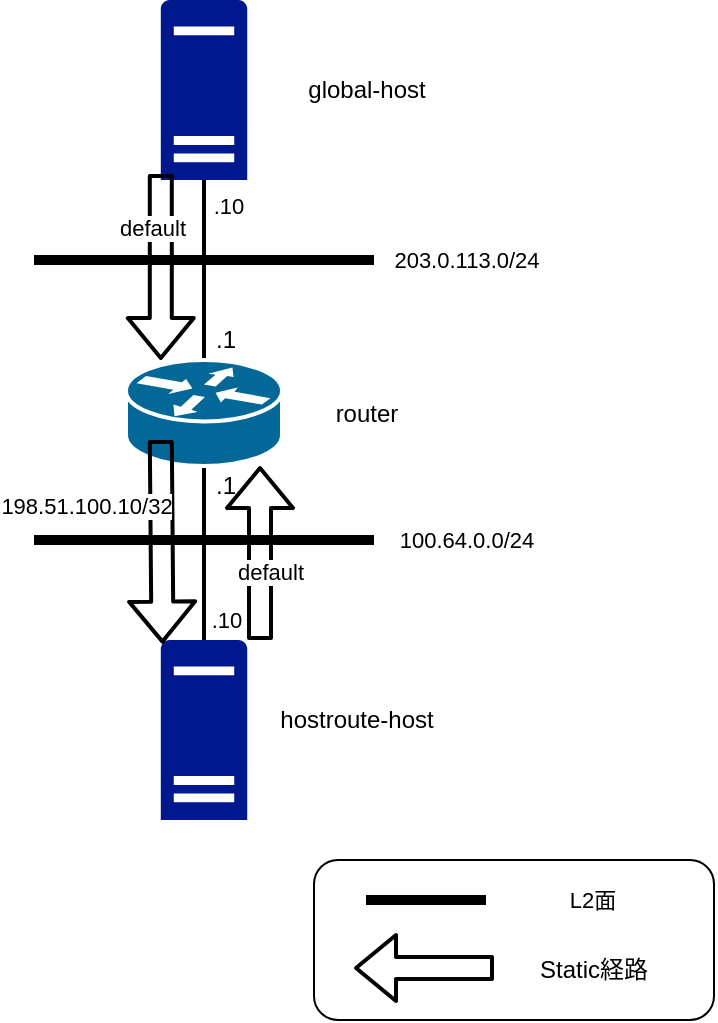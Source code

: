 <mxfile version="13.0.9">
    <diagram id="6hGFLwfOUW9BJ-s0fimq" name="Page-1">
        <mxGraphModel dx="2185" dy="1331" grid="1" gridSize="10" guides="1" tooltips="1" connect="1" arrows="1" fold="1" page="1" pageScale="1" pageWidth="413" pageHeight="583" math="0" shadow="0">
            <root>
                <mxCell id="0"/>
                <mxCell id="1" parent="0"/>
                <mxCell id="37" value="" style="rounded=1;whiteSpace=wrap;html=1;" vertex="1" parent="1">
                    <mxGeometry x="-240" y="480" width="200" height="80" as="geometry"/>
                </mxCell>
                <mxCell id="15" style="edgeStyle=none;rounded=0;orthogonalLoop=1;jettySize=auto;html=1;exitX=0.5;exitY=0;exitDx=0;exitDy=0;exitPerimeter=0;endArrow=none;endFill=0;strokeWidth=2;" parent="1" source="2" edge="1">
                    <mxGeometry relative="1" as="geometry">
                        <mxPoint x="-295" y="320" as="targetPoint"/>
                    </mxGeometry>
                </mxCell>
                <mxCell id="20" value=".10" style="edgeLabel;html=1;align=center;verticalAlign=middle;resizable=0;points=[];" parent="15" vertex="1" connectable="0">
                    <mxGeometry x="-0.48" y="1" relative="1" as="geometry">
                        <mxPoint x="12" y="3" as="offset"/>
                    </mxGeometry>
                </mxCell>
                <mxCell id="2" value="" style="aspect=fixed;pointerEvents=1;shadow=0;dashed=0;html=1;strokeColor=none;labelPosition=center;verticalLabelPosition=bottom;verticalAlign=top;align=center;fillColor=#00188D;shape=mxgraph.mscae.enterprise.server_generic" parent="1" vertex="1">
                    <mxGeometry x="-316.6" y="370" width="43.2" height="90" as="geometry"/>
                </mxCell>
                <mxCell id="13" style="edgeStyle=none;rounded=0;orthogonalLoop=1;jettySize=auto;html=1;exitX=0.5;exitY=0;exitDx=0;exitDy=0;exitPerimeter=0;endArrow=none;endFill=0;strokeWidth=2;" parent="1" source="3" edge="1">
                    <mxGeometry relative="1" as="geometry">
                        <mxPoint x="-295" y="180" as="targetPoint"/>
                    </mxGeometry>
                </mxCell>
                <mxCell id="14" style="edgeStyle=none;rounded=0;orthogonalLoop=1;jettySize=auto;html=1;exitX=0.5;exitY=1;exitDx=0;exitDy=0;exitPerimeter=0;endArrow=none;endFill=0;strokeWidth=2;" parent="1" source="3" edge="1">
                    <mxGeometry relative="1" as="geometry">
                        <mxPoint x="-295" y="320" as="targetPoint"/>
                    </mxGeometry>
                </mxCell>
                <mxCell id="3" value="" style="shape=mxgraph.cisco.routers.router;html=1;pointerEvents=1;dashed=0;fillColor=#036897;strokeColor=#ffffff;strokeWidth=2;verticalLabelPosition=bottom;verticalAlign=top;align=center;outlineConnect=0;" parent="1" vertex="1">
                    <mxGeometry x="-334" y="230" width="78" height="53" as="geometry"/>
                </mxCell>
                <mxCell id="12" style="edgeStyle=none;rounded=0;orthogonalLoop=1;jettySize=auto;html=1;exitX=0.5;exitY=1;exitDx=0;exitDy=0;exitPerimeter=0;strokeWidth=2;endArrow=none;endFill=0;" parent="1" source="4" edge="1">
                    <mxGeometry relative="1" as="geometry">
                        <mxPoint x="-295" y="180" as="targetPoint"/>
                    </mxGeometry>
                </mxCell>
                <mxCell id="4" value="" style="aspect=fixed;pointerEvents=1;shadow=0;dashed=0;html=1;strokeColor=none;labelPosition=center;verticalLabelPosition=bottom;verticalAlign=top;align=center;fillColor=#00188D;shape=mxgraph.mscae.enterprise.server_generic" parent="1" vertex="1">
                    <mxGeometry x="-316.6" y="50" width="43.2" height="90" as="geometry"/>
                </mxCell>
                <mxCell id="6" value="" style="endArrow=none;html=1;strokeWidth=5;" parent="1" edge="1">
                    <mxGeometry width="50" height="50" relative="1" as="geometry">
                        <mxPoint x="-380" y="180" as="sourcePoint"/>
                        <mxPoint x="-210" y="180" as="targetPoint"/>
                    </mxGeometry>
                </mxCell>
                <mxCell id="7" value="203.0.113.0/24" style="edgeLabel;html=1;align=center;verticalAlign=middle;resizable=0;points=[];" parent="6" vertex="1" connectable="0">
                    <mxGeometry x="0.882" y="-1" relative="1" as="geometry">
                        <mxPoint x="56" y="-1" as="offset"/>
                    </mxGeometry>
                </mxCell>
                <mxCell id="8" value="" style="endArrow=none;html=1;strokeWidth=5;" parent="1" edge="1">
                    <mxGeometry width="50" height="50" relative="1" as="geometry">
                        <mxPoint x="-380" y="320" as="sourcePoint"/>
                        <mxPoint x="-210" y="320" as="targetPoint"/>
                    </mxGeometry>
                </mxCell>
                <mxCell id="9" value="100.64.0.0/24" style="edgeLabel;html=1;align=center;verticalAlign=middle;resizable=0;points=[];" parent="8" vertex="1" connectable="0">
                    <mxGeometry x="0.882" y="-1" relative="1" as="geometry">
                        <mxPoint x="56" y="-1" as="offset"/>
                    </mxGeometry>
                </mxCell>
                <mxCell id="16" value=".1" style="text;html=1;strokeColor=none;fillColor=none;align=center;verticalAlign=middle;whiteSpace=wrap;rounded=0;" parent="1" vertex="1">
                    <mxGeometry x="-304" y="283" width="40" height="20" as="geometry"/>
                </mxCell>
                <mxCell id="17" value=".1" style="text;html=1;strokeColor=none;fillColor=none;align=center;verticalAlign=middle;whiteSpace=wrap;rounded=0;" parent="1" vertex="1">
                    <mxGeometry x="-304" y="210" width="40" height="20" as="geometry"/>
                </mxCell>
                <mxCell id="18" value="" style="shape=flexArrow;endArrow=classic;html=1;strokeWidth=2;entryX=0.02;entryY=0.02;entryDx=0;entryDy=0;entryPerimeter=0;" parent="1" target="2" edge="1">
                    <mxGeometry width="50" height="50" relative="1" as="geometry">
                        <mxPoint x="-316.6" y="270" as="sourcePoint"/>
                        <mxPoint x="-316.6" y="350" as="targetPoint"/>
                    </mxGeometry>
                </mxCell>
                <mxCell id="19" value="198.51.100.10/32" style="edgeLabel;html=1;align=center;verticalAlign=middle;resizable=0;points=[];" parent="18" vertex="1" connectable="0">
                    <mxGeometry x="0.787" y="-5" relative="1" as="geometry">
                        <mxPoint x="-33.17" y="-58.04" as="offset"/>
                    </mxGeometry>
                </mxCell>
                <mxCell id="21" value=".10" style="edgeLabel;html=1;align=center;verticalAlign=middle;resizable=0;points=[];" parent="1" vertex="1" connectable="0">
                    <mxGeometry x="-295" y="150" as="geometry">
                        <mxPoint x="12" y="3" as="offset"/>
                    </mxGeometry>
                </mxCell>
                <mxCell id="22" value="global-host" style="text;html=1;strokeColor=none;fillColor=none;align=center;verticalAlign=middle;whiteSpace=wrap;rounded=0;" parent="1" vertex="1">
                    <mxGeometry x="-273.4" y="85" width="119.4" height="20" as="geometry"/>
                </mxCell>
                <mxCell id="23" value="hostroute-host" style="text;html=1;strokeColor=none;fillColor=none;align=center;verticalAlign=middle;whiteSpace=wrap;rounded=0;labelPosition=center;verticalLabelPosition=middle;" parent="1" vertex="1">
                    <mxGeometry x="-273.4" y="400" width="109.4" height="20" as="geometry"/>
                </mxCell>
                <mxCell id="27" value="router" style="text;html=1;strokeColor=none;fillColor=none;align=center;verticalAlign=middle;whiteSpace=wrap;rounded=0;" parent="1" vertex="1">
                    <mxGeometry x="-273.4" y="246.5" width="119.4" height="20" as="geometry"/>
                </mxCell>
                <mxCell id="28" value="" style="shape=flexArrow;endArrow=classic;html=1;strokeWidth=2;" edge="1" parent="1">
                    <mxGeometry width="50" height="50" relative="1" as="geometry">
                        <mxPoint x="-267" y="370" as="sourcePoint"/>
                        <mxPoint x="-267" y="283" as="targetPoint"/>
                    </mxGeometry>
                </mxCell>
                <mxCell id="31" value="default" style="edgeLabel;html=1;align=center;verticalAlign=middle;resizable=0;points=[];" vertex="1" connectable="0" parent="28">
                    <mxGeometry x="-0.218" y="-5" relative="1" as="geometry">
                        <mxPoint as="offset"/>
                    </mxGeometry>
                </mxCell>
                <mxCell id="32" value="" style="shape=flexArrow;endArrow=classic;html=1;strokeWidth=2;" edge="1" parent="1">
                    <mxGeometry width="50" height="50" relative="1" as="geometry">
                        <mxPoint x="-316.6" y="137" as="sourcePoint"/>
                        <mxPoint x="-316.6" y="230" as="targetPoint"/>
                    </mxGeometry>
                </mxCell>
                <mxCell id="34" value="default" style="edgeLabel;html=1;align=center;verticalAlign=middle;resizable=0;points=[];" vertex="1" connectable="0" parent="32">
                    <mxGeometry x="-0.218" y="-5" relative="1" as="geometry">
                        <mxPoint y="-10" as="offset"/>
                    </mxGeometry>
                </mxCell>
                <mxCell id="35" value="" style="endArrow=none;html=1;strokeWidth=5;" edge="1" parent="1">
                    <mxGeometry width="50" height="50" relative="1" as="geometry">
                        <mxPoint x="-214" y="500" as="sourcePoint"/>
                        <mxPoint x="-154" y="500" as="targetPoint"/>
                    </mxGeometry>
                </mxCell>
                <mxCell id="36" value="L2面" style="edgeLabel;html=1;align=center;verticalAlign=middle;resizable=0;points=[];" vertex="1" connectable="0" parent="35">
                    <mxGeometry x="0.882" y="-1" relative="1" as="geometry">
                        <mxPoint x="56" y="-1" as="offset"/>
                    </mxGeometry>
                </mxCell>
                <mxCell id="38" value="" style="shape=flexArrow;endArrow=classic;html=1;strokeWidth=2;" edge="1" parent="1">
                    <mxGeometry width="50" height="50" relative="1" as="geometry">
                        <mxPoint x="-150" y="534" as="sourcePoint"/>
                        <mxPoint x="-220" y="534" as="targetPoint"/>
                    </mxGeometry>
                </mxCell>
                <mxCell id="41" value="Static経路" style="text;html=1;strokeColor=none;fillColor=none;align=center;verticalAlign=middle;whiteSpace=wrap;rounded=0;" vertex="1" parent="1">
                    <mxGeometry x="-140" y="525" width="80" height="20" as="geometry"/>
                </mxCell>
            </root>
        </mxGraphModel>
    </diagram>
</mxfile>